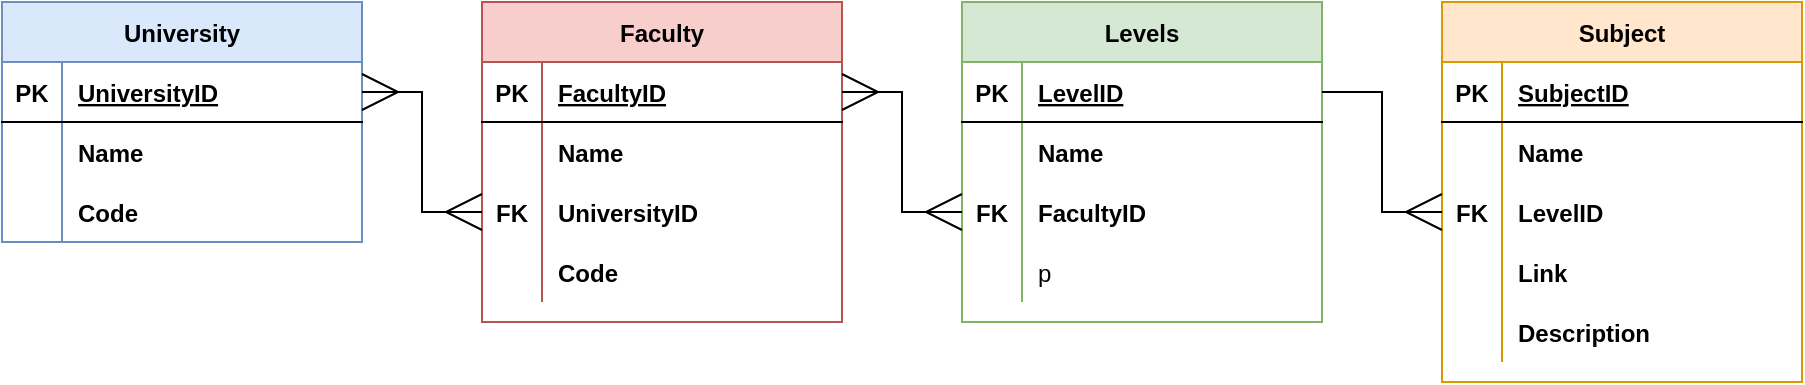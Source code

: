 <mxfile version="16.5.3" type="github">
  <diagram id="XpNaXqG38xv2_oAm9ozT" name="Page-1">
    <mxGraphModel dx="1000" dy="631" grid="1" gridSize="10" guides="1" tooltips="1" connect="1" arrows="1" fold="1" page="1" pageScale="1" pageWidth="850" pageHeight="1100" math="0" shadow="0">
      <root>
        <mxCell id="0" />
        <mxCell id="1" parent="0" />
        <mxCell id="QWOeGhP1t_MpuRDwxEAp-1" value="University" style="shape=table;startSize=30;container=1;collapsible=1;childLayout=tableLayout;fixedRows=1;rowLines=0;fontStyle=1;align=center;resizeLast=1;fillColor=#dae8fc;strokeColor=#6c8ebf;" parent="1" vertex="1">
          <mxGeometry x="40" y="160" width="180" height="120" as="geometry" />
        </mxCell>
        <mxCell id="QWOeGhP1t_MpuRDwxEAp-2" value="" style="shape=tableRow;horizontal=0;startSize=0;swimlaneHead=0;swimlaneBody=0;fillColor=none;collapsible=0;dropTarget=0;points=[[0,0.5],[1,0.5]];portConstraint=eastwest;top=0;left=0;right=0;bottom=1;" parent="QWOeGhP1t_MpuRDwxEAp-1" vertex="1">
          <mxGeometry y="30" width="180" height="30" as="geometry" />
        </mxCell>
        <mxCell id="QWOeGhP1t_MpuRDwxEAp-3" value="PK" style="shape=partialRectangle;connectable=0;fillColor=none;top=0;left=0;bottom=0;right=0;fontStyle=1;overflow=hidden;" parent="QWOeGhP1t_MpuRDwxEAp-2" vertex="1">
          <mxGeometry width="30" height="30" as="geometry">
            <mxRectangle width="30" height="30" as="alternateBounds" />
          </mxGeometry>
        </mxCell>
        <mxCell id="QWOeGhP1t_MpuRDwxEAp-4" value="UniversityID" style="shape=partialRectangle;connectable=0;fillColor=none;top=0;left=0;bottom=0;right=0;align=left;spacingLeft=6;fontStyle=5;overflow=hidden;" parent="QWOeGhP1t_MpuRDwxEAp-2" vertex="1">
          <mxGeometry x="30" width="150" height="30" as="geometry">
            <mxRectangle width="150" height="30" as="alternateBounds" />
          </mxGeometry>
        </mxCell>
        <mxCell id="QWOeGhP1t_MpuRDwxEAp-5" value="" style="shape=tableRow;horizontal=0;startSize=0;swimlaneHead=0;swimlaneBody=0;fillColor=none;collapsible=0;dropTarget=0;points=[[0,0.5],[1,0.5]];portConstraint=eastwest;top=0;left=0;right=0;bottom=0;" parent="QWOeGhP1t_MpuRDwxEAp-1" vertex="1">
          <mxGeometry y="60" width="180" height="30" as="geometry" />
        </mxCell>
        <mxCell id="QWOeGhP1t_MpuRDwxEAp-6" value="" style="shape=partialRectangle;connectable=0;fillColor=none;top=0;left=0;bottom=0;right=0;editable=1;overflow=hidden;" parent="QWOeGhP1t_MpuRDwxEAp-5" vertex="1">
          <mxGeometry width="30" height="30" as="geometry">
            <mxRectangle width="30" height="30" as="alternateBounds" />
          </mxGeometry>
        </mxCell>
        <mxCell id="QWOeGhP1t_MpuRDwxEAp-7" value="Name" style="shape=partialRectangle;connectable=0;fillColor=none;top=0;left=0;bottom=0;right=0;align=left;spacingLeft=6;overflow=hidden;fontStyle=1" parent="QWOeGhP1t_MpuRDwxEAp-5" vertex="1">
          <mxGeometry x="30" width="150" height="30" as="geometry">
            <mxRectangle width="150" height="30" as="alternateBounds" />
          </mxGeometry>
        </mxCell>
        <mxCell id="QWOeGhP1t_MpuRDwxEAp-8" value="" style="shape=tableRow;horizontal=0;startSize=0;swimlaneHead=0;swimlaneBody=0;fillColor=none;collapsible=0;dropTarget=0;points=[[0,0.5],[1,0.5]];portConstraint=eastwest;top=0;left=0;right=0;bottom=0;" parent="QWOeGhP1t_MpuRDwxEAp-1" vertex="1">
          <mxGeometry y="90" width="180" height="30" as="geometry" />
        </mxCell>
        <mxCell id="QWOeGhP1t_MpuRDwxEAp-9" value="" style="shape=partialRectangle;connectable=0;fillColor=none;top=0;left=0;bottom=0;right=0;editable=1;overflow=hidden;" parent="QWOeGhP1t_MpuRDwxEAp-8" vertex="1">
          <mxGeometry width="30" height="30" as="geometry">
            <mxRectangle width="30" height="30" as="alternateBounds" />
          </mxGeometry>
        </mxCell>
        <mxCell id="QWOeGhP1t_MpuRDwxEAp-10" value="Code" style="shape=partialRectangle;connectable=0;fillColor=none;top=0;left=0;bottom=0;right=0;align=left;spacingLeft=6;overflow=hidden;fontStyle=1" parent="QWOeGhP1t_MpuRDwxEAp-8" vertex="1">
          <mxGeometry x="30" width="150" height="30" as="geometry">
            <mxRectangle width="150" height="30" as="alternateBounds" />
          </mxGeometry>
        </mxCell>
        <mxCell id="QWOeGhP1t_MpuRDwxEAp-14" value="Levels" style="shape=table;startSize=30;container=1;collapsible=1;childLayout=tableLayout;fixedRows=1;rowLines=0;fontStyle=1;align=center;resizeLast=1;fillColor=#d5e8d4;strokeColor=#82b366;" parent="1" vertex="1">
          <mxGeometry x="520" y="160" width="180" height="160" as="geometry" />
        </mxCell>
        <mxCell id="QWOeGhP1t_MpuRDwxEAp-15" value="" style="shape=tableRow;horizontal=0;startSize=0;swimlaneHead=0;swimlaneBody=0;fillColor=none;collapsible=0;dropTarget=0;points=[[0,0.5],[1,0.5]];portConstraint=eastwest;top=0;left=0;right=0;bottom=1;" parent="QWOeGhP1t_MpuRDwxEAp-14" vertex="1">
          <mxGeometry y="30" width="180" height="30" as="geometry" />
        </mxCell>
        <mxCell id="QWOeGhP1t_MpuRDwxEAp-16" value="PK" style="shape=partialRectangle;connectable=0;fillColor=none;top=0;left=0;bottom=0;right=0;fontStyle=1;overflow=hidden;" parent="QWOeGhP1t_MpuRDwxEAp-15" vertex="1">
          <mxGeometry width="30" height="30" as="geometry">
            <mxRectangle width="30" height="30" as="alternateBounds" />
          </mxGeometry>
        </mxCell>
        <mxCell id="QWOeGhP1t_MpuRDwxEAp-17" value="LevelID" style="shape=partialRectangle;connectable=0;fillColor=none;top=0;left=0;bottom=0;right=0;align=left;spacingLeft=6;fontStyle=5;overflow=hidden;" parent="QWOeGhP1t_MpuRDwxEAp-15" vertex="1">
          <mxGeometry x="30" width="150" height="30" as="geometry">
            <mxRectangle width="150" height="30" as="alternateBounds" />
          </mxGeometry>
        </mxCell>
        <mxCell id="QWOeGhP1t_MpuRDwxEAp-18" value="" style="shape=tableRow;horizontal=0;startSize=0;swimlaneHead=0;swimlaneBody=0;fillColor=none;collapsible=0;dropTarget=0;points=[[0,0.5],[1,0.5]];portConstraint=eastwest;top=0;left=0;right=0;bottom=0;" parent="QWOeGhP1t_MpuRDwxEAp-14" vertex="1">
          <mxGeometry y="60" width="180" height="30" as="geometry" />
        </mxCell>
        <mxCell id="QWOeGhP1t_MpuRDwxEAp-19" value="" style="shape=partialRectangle;connectable=0;fillColor=none;top=0;left=0;bottom=0;right=0;editable=1;overflow=hidden;" parent="QWOeGhP1t_MpuRDwxEAp-18" vertex="1">
          <mxGeometry width="30" height="30" as="geometry">
            <mxRectangle width="30" height="30" as="alternateBounds" />
          </mxGeometry>
        </mxCell>
        <mxCell id="QWOeGhP1t_MpuRDwxEAp-20" value="Name" style="shape=partialRectangle;connectable=0;fillColor=none;top=0;left=0;bottom=0;right=0;align=left;spacingLeft=6;overflow=hidden;fontStyle=1" parent="QWOeGhP1t_MpuRDwxEAp-18" vertex="1">
          <mxGeometry x="30" width="150" height="30" as="geometry">
            <mxRectangle width="150" height="30" as="alternateBounds" />
          </mxGeometry>
        </mxCell>
        <mxCell id="QWOeGhP1t_MpuRDwxEAp-21" value="" style="shape=tableRow;horizontal=0;startSize=0;swimlaneHead=0;swimlaneBody=0;fillColor=none;collapsible=0;dropTarget=0;points=[[0,0.5],[1,0.5]];portConstraint=eastwest;top=0;left=0;right=0;bottom=0;" parent="QWOeGhP1t_MpuRDwxEAp-14" vertex="1">
          <mxGeometry y="90" width="180" height="30" as="geometry" />
        </mxCell>
        <mxCell id="QWOeGhP1t_MpuRDwxEAp-22" value="FK" style="shape=partialRectangle;connectable=0;fillColor=none;top=0;left=0;bottom=0;right=0;editable=1;overflow=hidden;fontStyle=1" parent="QWOeGhP1t_MpuRDwxEAp-21" vertex="1">
          <mxGeometry width="30" height="30" as="geometry">
            <mxRectangle width="30" height="30" as="alternateBounds" />
          </mxGeometry>
        </mxCell>
        <mxCell id="QWOeGhP1t_MpuRDwxEAp-23" value="FacultyID" style="shape=partialRectangle;connectable=0;fillColor=none;top=0;left=0;bottom=0;right=0;align=left;spacingLeft=6;overflow=hidden;fontStyle=1" parent="QWOeGhP1t_MpuRDwxEAp-21" vertex="1">
          <mxGeometry x="30" width="150" height="30" as="geometry">
            <mxRectangle width="150" height="30" as="alternateBounds" />
          </mxGeometry>
        </mxCell>
        <mxCell id="QWOeGhP1t_MpuRDwxEAp-24" value="" style="shape=tableRow;horizontal=0;startSize=0;swimlaneHead=0;swimlaneBody=0;fillColor=none;collapsible=0;dropTarget=0;points=[[0,0.5],[1,0.5]];portConstraint=eastwest;top=0;left=0;right=0;bottom=0;" parent="QWOeGhP1t_MpuRDwxEAp-14" vertex="1">
          <mxGeometry y="120" width="180" height="30" as="geometry" />
        </mxCell>
        <mxCell id="QWOeGhP1t_MpuRDwxEAp-25" value="" style="shape=partialRectangle;connectable=0;fillColor=none;top=0;left=0;bottom=0;right=0;editable=1;overflow=hidden;" parent="QWOeGhP1t_MpuRDwxEAp-24" vertex="1">
          <mxGeometry width="30" height="30" as="geometry">
            <mxRectangle width="30" height="30" as="alternateBounds" />
          </mxGeometry>
        </mxCell>
        <mxCell id="QWOeGhP1t_MpuRDwxEAp-26" value="p" style="shape=partialRectangle;connectable=0;fillColor=none;top=0;left=0;bottom=0;right=0;align=left;spacingLeft=6;overflow=hidden;" parent="QWOeGhP1t_MpuRDwxEAp-24" vertex="1">
          <mxGeometry x="30" width="150" height="30" as="geometry">
            <mxRectangle width="150" height="30" as="alternateBounds" />
          </mxGeometry>
        </mxCell>
        <mxCell id="QWOeGhP1t_MpuRDwxEAp-27" value="Subject" style="shape=table;startSize=30;container=1;collapsible=1;childLayout=tableLayout;fixedRows=1;rowLines=0;fontStyle=1;align=center;resizeLast=1;fillColor=#ffe6cc;strokeColor=#d79b00;" parent="1" vertex="1">
          <mxGeometry x="760" y="160" width="180" height="190" as="geometry">
            <mxRectangle x="760" y="150" width="80" height="30" as="alternateBounds" />
          </mxGeometry>
        </mxCell>
        <mxCell id="QWOeGhP1t_MpuRDwxEAp-28" value="" style="shape=tableRow;horizontal=0;startSize=0;swimlaneHead=0;swimlaneBody=0;fillColor=none;collapsible=0;dropTarget=0;points=[[0,0.5],[1,0.5]];portConstraint=eastwest;top=0;left=0;right=0;bottom=1;" parent="QWOeGhP1t_MpuRDwxEAp-27" vertex="1">
          <mxGeometry y="30" width="180" height="30" as="geometry" />
        </mxCell>
        <mxCell id="QWOeGhP1t_MpuRDwxEAp-29" value="PK" style="shape=partialRectangle;connectable=0;fillColor=none;top=0;left=0;bottom=0;right=0;fontStyle=1;overflow=hidden;" parent="QWOeGhP1t_MpuRDwxEAp-28" vertex="1">
          <mxGeometry width="30" height="30" as="geometry">
            <mxRectangle width="30" height="30" as="alternateBounds" />
          </mxGeometry>
        </mxCell>
        <mxCell id="QWOeGhP1t_MpuRDwxEAp-30" value="SubjectID" style="shape=partialRectangle;connectable=0;fillColor=none;top=0;left=0;bottom=0;right=0;align=left;spacingLeft=6;fontStyle=5;overflow=hidden;" parent="QWOeGhP1t_MpuRDwxEAp-28" vertex="1">
          <mxGeometry x="30" width="150" height="30" as="geometry">
            <mxRectangle width="150" height="30" as="alternateBounds" />
          </mxGeometry>
        </mxCell>
        <mxCell id="QWOeGhP1t_MpuRDwxEAp-31" value="" style="shape=tableRow;horizontal=0;startSize=0;swimlaneHead=0;swimlaneBody=0;fillColor=none;collapsible=0;dropTarget=0;points=[[0,0.5],[1,0.5]];portConstraint=eastwest;top=0;left=0;right=0;bottom=0;" parent="QWOeGhP1t_MpuRDwxEAp-27" vertex="1">
          <mxGeometry y="60" width="180" height="30" as="geometry" />
        </mxCell>
        <mxCell id="QWOeGhP1t_MpuRDwxEAp-32" value="" style="shape=partialRectangle;connectable=0;fillColor=none;top=0;left=0;bottom=0;right=0;editable=1;overflow=hidden;" parent="QWOeGhP1t_MpuRDwxEAp-31" vertex="1">
          <mxGeometry width="30" height="30" as="geometry">
            <mxRectangle width="30" height="30" as="alternateBounds" />
          </mxGeometry>
        </mxCell>
        <mxCell id="QWOeGhP1t_MpuRDwxEAp-33" value="Name" style="shape=partialRectangle;connectable=0;fillColor=none;top=0;left=0;bottom=0;right=0;align=left;spacingLeft=6;overflow=hidden;fontStyle=1" parent="QWOeGhP1t_MpuRDwxEAp-31" vertex="1">
          <mxGeometry x="30" width="150" height="30" as="geometry">
            <mxRectangle width="150" height="30" as="alternateBounds" />
          </mxGeometry>
        </mxCell>
        <mxCell id="QWOeGhP1t_MpuRDwxEAp-34" value="" style="shape=tableRow;horizontal=0;startSize=0;swimlaneHead=0;swimlaneBody=0;fillColor=none;collapsible=0;dropTarget=0;points=[[0,0.5],[1,0.5]];portConstraint=eastwest;top=0;left=0;right=0;bottom=0;" parent="QWOeGhP1t_MpuRDwxEAp-27" vertex="1">
          <mxGeometry y="90" width="180" height="30" as="geometry" />
        </mxCell>
        <mxCell id="QWOeGhP1t_MpuRDwxEAp-35" value="FK" style="shape=partialRectangle;connectable=0;fillColor=none;top=0;left=0;bottom=0;right=0;editable=1;overflow=hidden;fontStyle=1" parent="QWOeGhP1t_MpuRDwxEAp-34" vertex="1">
          <mxGeometry width="30" height="30" as="geometry">
            <mxRectangle width="30" height="30" as="alternateBounds" />
          </mxGeometry>
        </mxCell>
        <mxCell id="QWOeGhP1t_MpuRDwxEAp-36" value="LevelID" style="shape=partialRectangle;connectable=0;fillColor=none;top=0;left=0;bottom=0;right=0;align=left;spacingLeft=6;overflow=hidden;fontStyle=1" parent="QWOeGhP1t_MpuRDwxEAp-34" vertex="1">
          <mxGeometry x="30" width="150" height="30" as="geometry">
            <mxRectangle width="150" height="30" as="alternateBounds" />
          </mxGeometry>
        </mxCell>
        <mxCell id="QWOeGhP1t_MpuRDwxEAp-37" value="" style="shape=tableRow;horizontal=0;startSize=0;swimlaneHead=0;swimlaneBody=0;fillColor=none;collapsible=0;dropTarget=0;points=[[0,0.5],[1,0.5]];portConstraint=eastwest;top=0;left=0;right=0;bottom=0;" parent="QWOeGhP1t_MpuRDwxEAp-27" vertex="1">
          <mxGeometry y="120" width="180" height="30" as="geometry" />
        </mxCell>
        <mxCell id="QWOeGhP1t_MpuRDwxEAp-38" value="" style="shape=partialRectangle;connectable=0;fillColor=none;top=0;left=0;bottom=0;right=0;editable=1;overflow=hidden;" parent="QWOeGhP1t_MpuRDwxEAp-37" vertex="1">
          <mxGeometry width="30" height="30" as="geometry">
            <mxRectangle width="30" height="30" as="alternateBounds" />
          </mxGeometry>
        </mxCell>
        <mxCell id="QWOeGhP1t_MpuRDwxEAp-39" value="Link" style="shape=partialRectangle;connectable=0;fillColor=none;top=0;left=0;bottom=0;right=0;align=left;spacingLeft=6;overflow=hidden;fontStyle=1" parent="QWOeGhP1t_MpuRDwxEAp-37" vertex="1">
          <mxGeometry x="30" width="150" height="30" as="geometry">
            <mxRectangle width="150" height="30" as="alternateBounds" />
          </mxGeometry>
        </mxCell>
        <mxCell id="VRzzc710rHIGSG3gPc3d-31" value="" style="shape=tableRow;horizontal=0;startSize=0;swimlaneHead=0;swimlaneBody=0;fillColor=none;collapsible=0;dropTarget=0;points=[[0,0.5],[1,0.5]];portConstraint=eastwest;top=0;left=0;right=0;bottom=0;" parent="QWOeGhP1t_MpuRDwxEAp-27" vertex="1">
          <mxGeometry y="150" width="180" height="30" as="geometry" />
        </mxCell>
        <mxCell id="VRzzc710rHIGSG3gPc3d-32" value="" style="shape=partialRectangle;connectable=0;fillColor=none;top=0;left=0;bottom=0;right=0;editable=1;overflow=hidden;" parent="VRzzc710rHIGSG3gPc3d-31" vertex="1">
          <mxGeometry width="30" height="30" as="geometry">
            <mxRectangle width="30" height="30" as="alternateBounds" />
          </mxGeometry>
        </mxCell>
        <mxCell id="VRzzc710rHIGSG3gPc3d-33" value="Description" style="shape=partialRectangle;connectable=0;fillColor=none;top=0;left=0;bottom=0;right=0;align=left;spacingLeft=6;overflow=hidden;fontStyle=1" parent="VRzzc710rHIGSG3gPc3d-31" vertex="1">
          <mxGeometry x="30" width="150" height="30" as="geometry">
            <mxRectangle width="150" height="30" as="alternateBounds" />
          </mxGeometry>
        </mxCell>
        <mxCell id="VRzzc710rHIGSG3gPc3d-4" value="Faculty" style="shape=table;startSize=30;container=1;collapsible=1;childLayout=tableLayout;fixedRows=1;rowLines=0;fontStyle=1;align=center;resizeLast=1;fillColor=#f8cecc;strokeColor=#b85450;" parent="1" vertex="1">
          <mxGeometry x="280" y="160" width="180" height="160" as="geometry" />
        </mxCell>
        <mxCell id="VRzzc710rHIGSG3gPc3d-5" value="" style="shape=tableRow;horizontal=0;startSize=0;swimlaneHead=0;swimlaneBody=0;fillColor=none;collapsible=0;dropTarget=0;points=[[0,0.5],[1,0.5]];portConstraint=eastwest;top=0;left=0;right=0;bottom=1;" parent="VRzzc710rHIGSG3gPc3d-4" vertex="1">
          <mxGeometry y="30" width="180" height="30" as="geometry" />
        </mxCell>
        <mxCell id="VRzzc710rHIGSG3gPc3d-6" value="PK" style="shape=partialRectangle;connectable=0;fillColor=none;top=0;left=0;bottom=0;right=0;fontStyle=1;overflow=hidden;" parent="VRzzc710rHIGSG3gPc3d-5" vertex="1">
          <mxGeometry width="30" height="30" as="geometry">
            <mxRectangle width="30" height="30" as="alternateBounds" />
          </mxGeometry>
        </mxCell>
        <mxCell id="VRzzc710rHIGSG3gPc3d-7" value="FacultyID" style="shape=partialRectangle;connectable=0;fillColor=none;top=0;left=0;bottom=0;right=0;align=left;spacingLeft=6;fontStyle=5;overflow=hidden;" parent="VRzzc710rHIGSG3gPc3d-5" vertex="1">
          <mxGeometry x="30" width="150" height="30" as="geometry">
            <mxRectangle width="150" height="30" as="alternateBounds" />
          </mxGeometry>
        </mxCell>
        <mxCell id="VRzzc710rHIGSG3gPc3d-8" value="" style="shape=tableRow;horizontal=0;startSize=0;swimlaneHead=0;swimlaneBody=0;fillColor=none;collapsible=0;dropTarget=0;points=[[0,0.5],[1,0.5]];portConstraint=eastwest;top=0;left=0;right=0;bottom=0;" parent="VRzzc710rHIGSG3gPc3d-4" vertex="1">
          <mxGeometry y="60" width="180" height="30" as="geometry" />
        </mxCell>
        <mxCell id="VRzzc710rHIGSG3gPc3d-9" value="" style="shape=partialRectangle;connectable=0;fillColor=none;top=0;left=0;bottom=0;right=0;editable=1;overflow=hidden;" parent="VRzzc710rHIGSG3gPc3d-8" vertex="1">
          <mxGeometry width="30" height="30" as="geometry">
            <mxRectangle width="30" height="30" as="alternateBounds" />
          </mxGeometry>
        </mxCell>
        <mxCell id="VRzzc710rHIGSG3gPc3d-10" value="Name" style="shape=partialRectangle;connectable=0;fillColor=none;top=0;left=0;bottom=0;right=0;align=left;spacingLeft=6;overflow=hidden;fontStyle=1" parent="VRzzc710rHIGSG3gPc3d-8" vertex="1">
          <mxGeometry x="30" width="150" height="30" as="geometry">
            <mxRectangle width="150" height="30" as="alternateBounds" />
          </mxGeometry>
        </mxCell>
        <mxCell id="VRzzc710rHIGSG3gPc3d-11" value="" style="shape=tableRow;horizontal=0;startSize=0;swimlaneHead=0;swimlaneBody=0;fillColor=none;collapsible=0;dropTarget=0;points=[[0,0.5],[1,0.5]];portConstraint=eastwest;top=0;left=0;right=0;bottom=0;" parent="VRzzc710rHIGSG3gPc3d-4" vertex="1">
          <mxGeometry y="90" width="180" height="30" as="geometry" />
        </mxCell>
        <mxCell id="VRzzc710rHIGSG3gPc3d-12" value="FK" style="shape=partialRectangle;connectable=0;fillColor=none;top=0;left=0;bottom=0;right=0;editable=1;overflow=hidden;fontStyle=1" parent="VRzzc710rHIGSG3gPc3d-11" vertex="1">
          <mxGeometry width="30" height="30" as="geometry">
            <mxRectangle width="30" height="30" as="alternateBounds" />
          </mxGeometry>
        </mxCell>
        <mxCell id="VRzzc710rHIGSG3gPc3d-13" value="UniversityID" style="shape=partialRectangle;connectable=0;fillColor=none;top=0;left=0;bottom=0;right=0;align=left;spacingLeft=6;overflow=hidden;fontStyle=1" parent="VRzzc710rHIGSG3gPc3d-11" vertex="1">
          <mxGeometry x="30" width="150" height="30" as="geometry">
            <mxRectangle width="150" height="30" as="alternateBounds" />
          </mxGeometry>
        </mxCell>
        <mxCell id="VRzzc710rHIGSG3gPc3d-14" value="" style="shape=tableRow;horizontal=0;startSize=0;swimlaneHead=0;swimlaneBody=0;fillColor=none;collapsible=0;dropTarget=0;points=[[0,0.5],[1,0.5]];portConstraint=eastwest;top=0;left=0;right=0;bottom=0;" parent="VRzzc710rHIGSG3gPc3d-4" vertex="1">
          <mxGeometry y="120" width="180" height="30" as="geometry" />
        </mxCell>
        <mxCell id="VRzzc710rHIGSG3gPc3d-15" value="" style="shape=partialRectangle;connectable=0;fillColor=none;top=0;left=0;bottom=0;right=0;editable=1;overflow=hidden;" parent="VRzzc710rHIGSG3gPc3d-14" vertex="1">
          <mxGeometry width="30" height="30" as="geometry">
            <mxRectangle width="30" height="30" as="alternateBounds" />
          </mxGeometry>
        </mxCell>
        <mxCell id="VRzzc710rHIGSG3gPc3d-16" value="Code" style="shape=partialRectangle;connectable=0;fillColor=none;top=0;left=0;bottom=0;right=0;align=left;spacingLeft=6;overflow=hidden;fontStyle=1" parent="VRzzc710rHIGSG3gPc3d-14" vertex="1">
          <mxGeometry x="30" width="150" height="30" as="geometry">
            <mxRectangle width="150" height="30" as="alternateBounds" />
          </mxGeometry>
        </mxCell>
        <mxCell id="VRzzc710rHIGSG3gPc3d-27" value="" style="edgeStyle=entityRelationEdgeStyle;fontSize=12;html=1;endArrow=ERmany;rounded=0;endSize=16;targetPerimeterSpacing=8;exitX=1;exitY=0.5;exitDx=0;exitDy=0;entryX=0;entryY=0.5;entryDx=0;entryDy=0;" parent="1" source="QWOeGhP1t_MpuRDwxEAp-15" target="QWOeGhP1t_MpuRDwxEAp-34" edge="1">
          <mxGeometry width="100" height="100" relative="1" as="geometry">
            <mxPoint x="450" y="180" as="sourcePoint" />
            <mxPoint x="550" y="270" as="targetPoint" />
          </mxGeometry>
        </mxCell>
        <mxCell id="VRzzc710rHIGSG3gPc3d-34" value="" style="edgeStyle=entityRelationEdgeStyle;fontSize=12;html=1;endArrow=ERmany;startArrow=ERmany;rounded=0;endSize=16;targetPerimeterSpacing=8;exitX=1;exitY=0.5;exitDx=0;exitDy=0;entryX=0;entryY=0.5;entryDx=0;entryDy=0;startSize=16;" parent="1" source="QWOeGhP1t_MpuRDwxEAp-2" target="VRzzc710rHIGSG3gPc3d-11" edge="1">
          <mxGeometry width="100" height="100" relative="1" as="geometry">
            <mxPoint x="470" y="370" as="sourcePoint" />
            <mxPoint x="570" y="270" as="targetPoint" />
          </mxGeometry>
        </mxCell>
        <mxCell id="VRzzc710rHIGSG3gPc3d-35" value="" style="edgeStyle=entityRelationEdgeStyle;fontSize=12;html=1;endArrow=ERmany;startArrow=ERmany;rounded=0;endSize=16;targetPerimeterSpacing=8;startSize=16;entryX=0;entryY=0.5;entryDx=0;entryDy=0;" parent="1" source="VRzzc710rHIGSG3gPc3d-5" target="QWOeGhP1t_MpuRDwxEAp-21" edge="1">
          <mxGeometry width="100" height="100" relative="1" as="geometry">
            <mxPoint x="460" y="210" as="sourcePoint" />
            <mxPoint x="520" y="270" as="targetPoint" />
          </mxGeometry>
        </mxCell>
      </root>
    </mxGraphModel>
  </diagram>
</mxfile>
